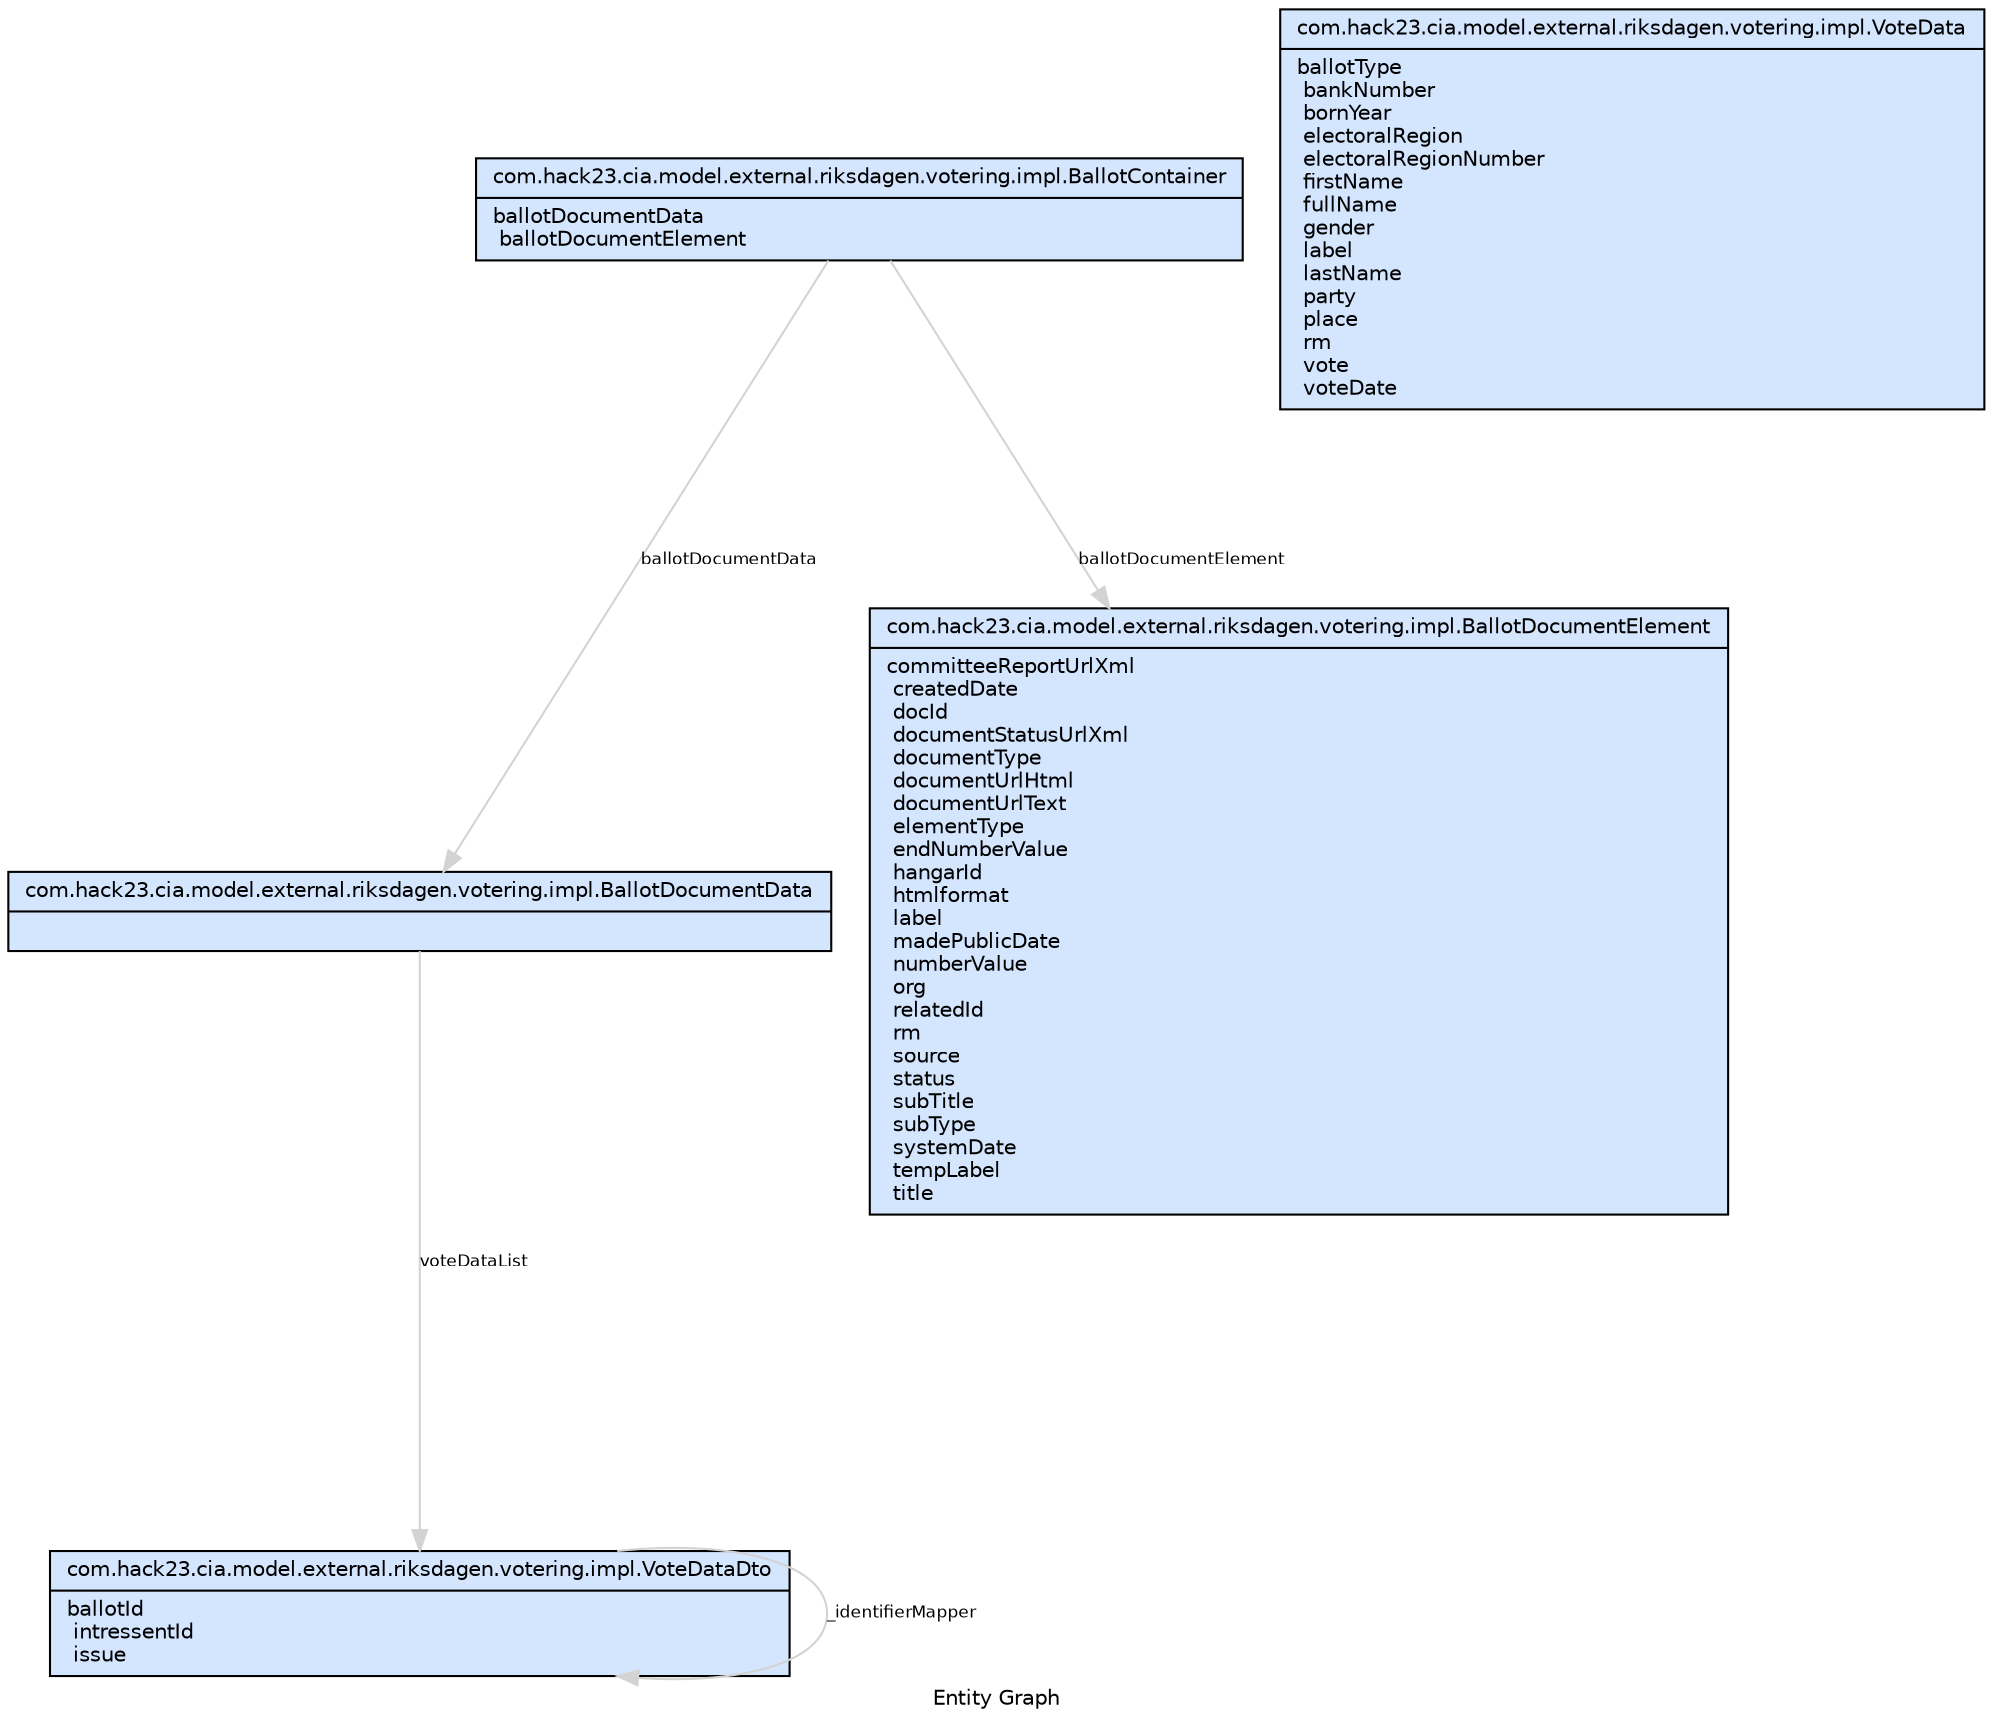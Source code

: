 digraph EntityGraph {
  compound=true;
    bgcolor="white"; 
    fontcolor="black"; fontname="Helvetica"; fontsize="10.0"; 
    ranksep="equally"; 
    label="Entity Graph"; 
    URL="http://tools.hibernate.org";
  edge [
        color="lightgrey", 
        fontcolor="black", 
        fontname="Helvetica", 
        fontsize="8.0",         
        labelangle=-25.0, 
        labeldistance=1.5
        ];
  node [
       fontcolor="black",
       fontname="Helvetica", 
       fontsize="10.0", 
       shape=record, 
       fillcolor="#D4E5FE", 
       style="solid,filled"];

  /* Node com.hack23.cia.model.external.riksdagen.votering.impl.BallotContainer */
  com_dot_hack23_dot_cia_dot_model_dot_external_dot_riksdagen_dot_votering_dot_impl_dot_BallotContainer [ label = "{ com\.hack23\.cia\.model\.external\.riksdagen\.votering\.impl\.BallotContainer| ballotDocumentData\l ballotDocumentElement\l }", URL="com/hack23/cia/model/external/riksdagen/votering/impl/BallotContainer.html" ]
  /* Subclass edges for com.hack23.cia.model.external.riksdagen.votering.impl.BallotContainer */
  
  /* Property edges/nodes for com_dot_hack23_dot_cia_dot_model_dot_external_dot_riksdagen_dot_votering_dot_impl_dot_BallotContainer */
     com_dot_hack23_dot_cia_dot_model_dot_external_dot_riksdagen_dot_votering_dot_impl_dot_BallotContainer -> com_dot_hack23_dot_cia_dot_model_dot_external_dot_riksdagen_dot_votering_dot_impl_dot_BallotDocumentData [ 
        label="ballotDocumentData" 
        ]
     
     com_dot_hack23_dot_cia_dot_model_dot_external_dot_riksdagen_dot_votering_dot_impl_dot_BallotContainer -> com_dot_hack23_dot_cia_dot_model_dot_external_dot_riksdagen_dot_votering_dot_impl_dot_BallotDocumentElement [ 
        label="ballotDocumentElement" 
        ]
     
  /* Node com.hack23.cia.model.external.riksdagen.votering.impl.BallotDocumentElement */
  com_dot_hack23_dot_cia_dot_model_dot_external_dot_riksdagen_dot_votering_dot_impl_dot_BallotDocumentElement [ label = "{ com\.hack23\.cia\.model\.external\.riksdagen\.votering\.impl\.BallotDocumentElement| committeeReportUrlXml\l createdDate\l docId\l documentStatusUrlXml\l documentType\l documentUrlHtml\l documentUrlText\l elementType\l endNumberValue\l hangarId\l htmlformat\l label\l madePublicDate\l numberValue\l org\l relatedId\l rm\l source\l status\l subTitle\l subType\l systemDate\l tempLabel\l title\l }", URL="com/hack23/cia/model/external/riksdagen/votering/impl/BallotDocumentElement.html" ]
  /* Subclass edges for com.hack23.cia.model.external.riksdagen.votering.impl.BallotDocumentElement */
  
  /* Property edges/nodes for com_dot_hack23_dot_cia_dot_model_dot_external_dot_riksdagen_dot_votering_dot_impl_dot_BallotDocumentElement */
     
     
     
     
     
     
     
     
     
     
     
     
     
     
     
     
     
     
     
     
     
     
     
     
  /* Node com.hack23.cia.model.external.riksdagen.votering.impl.BallotDocumentData */
  com_dot_hack23_dot_cia_dot_model_dot_external_dot_riksdagen_dot_votering_dot_impl_dot_BallotDocumentData [ label = "{ com\.hack23\.cia\.model\.external\.riksdagen\.votering\.impl\.BallotDocumentData| }", URL="com/hack23/cia/model/external/riksdagen/votering/impl/BallotDocumentData.html" ]
  /* Subclass edges for com.hack23.cia.model.external.riksdagen.votering.impl.BallotDocumentData */
  
  /* Property edges/nodes for com_dot_hack23_dot_cia_dot_model_dot_external_dot_riksdagen_dot_votering_dot_impl_dot_BallotDocumentData */
     com_dot_hack23_dot_cia_dot_model_dot_external_dot_riksdagen_dot_votering_dot_impl_dot_BallotDocumentData -> com_dot_hack23_dot_cia_dot_model_dot_external_dot_riksdagen_dot_votering_dot_impl_dot_VoteDataDto [ 
        label="voteDataList" 
        ]
     
  /* Node com.hack23.cia.model.external.riksdagen.votering.impl.VoteData */
  com_dot_hack23_dot_cia_dot_model_dot_external_dot_riksdagen_dot_votering_dot_impl_dot_VoteData [ label = "{ com\.hack23\.cia\.model\.external\.riksdagen\.votering\.impl\.VoteData| ballotType\l bankNumber\l bornYear\l electoralRegion\l electoralRegionNumber\l firstName\l fullName\l gender\l label\l lastName\l party\l place\l rm\l vote\l voteDate\l }", URL="com/hack23/cia/model/external/riksdagen/votering/impl/VoteData.html" ]
  /* Subclass edges for com.hack23.cia.model.external.riksdagen.votering.impl.VoteData */
  
  /* Property edges/nodes for com_dot_hack23_dot_cia_dot_model_dot_external_dot_riksdagen_dot_votering_dot_impl_dot_VoteData */
     
     
     
     
     
     
     
     
     
     
     
     
     
     
     
  /* Node com.hack23.cia.model.external.riksdagen.votering.impl.VoteDataDto */
  com_dot_hack23_dot_cia_dot_model_dot_external_dot_riksdagen_dot_votering_dot_impl_dot_VoteDataDto [ label = "{ com\.hack23\.cia\.model\.external\.riksdagen\.votering\.impl\.VoteDataDto| _identifierMapper\l ballotType\l bankNumber\l bornYear\l concern\l electoralRegion\l electoralRegionNumber\l firstName\l fullName\l gender\l label\l lastName\l party\l place\l rm\l vote\l voteDate\l }", URL="com/hack23/cia/model/external/riksdagen/votering/impl/VoteDataDto.html" ]
  /* Subclass edges for com.hack23.cia.model.external.riksdagen.votering.impl.VoteDataDto */
  
  /* Property edges/nodes for com_dot_hack23_dot_cia_dot_model_dot_external_dot_riksdagen_dot_votering_dot_impl_dot_VoteDataDto */
     com_dot_hack23_dot_cia_dot_model_dot_external_dot_riksdagen_dot_votering_dot_impl_dot_VoteDataDto -> com_dot_hack23_dot_cia_dot_model_dot_external_dot_riksdagen_dot_votering_dot_impl_dot_VoteDataDto [ 
        label="_identifierMapper" 
        arrowtail="diamond"
        ]
      /* Node component org.hibernate.mapping.Component([org.hibernate.mapping.Property(ballotId), org.hibernate.mapping.Property(intressentId), org.hibernate.mapping.Property(issue)]) */
      com_dot_hack23_dot_cia_dot_model_dot_external_dot_riksdagen_dot_votering_dot_impl_dot_VoteDataDto [ 
        label = "{ com\.hack23\.cia\.model\.external\.riksdagen\.votering\.impl\.VoteDataDto| ballotId\l intressentId\l issue\l }"
           ]
  /* Property edges/nodes for com_dot_hack23_dot_cia_dot_model_dot_external_dot_riksdagen_dot_votering_dot_impl_dot_VoteDataDto */
     
     
     
     
     
     
     
     
     
     
     
     
     
     
     
     
     
     
     
     

}

